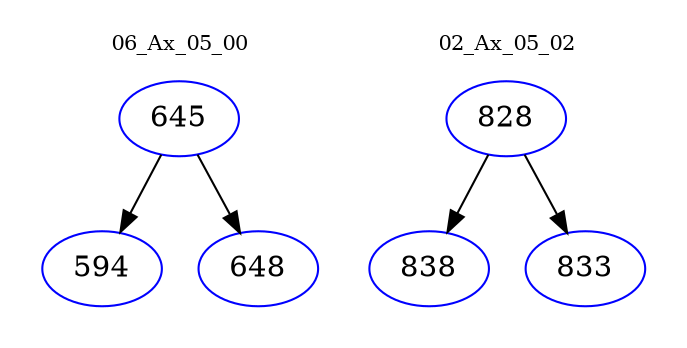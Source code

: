 digraph{
subgraph cluster_0 {
color = white
label = "06_Ax_05_00";
fontsize=10;
T0_645 [label="645", color="blue"]
T0_645 -> T0_594 [color="black"]
T0_594 [label="594", color="blue"]
T0_645 -> T0_648 [color="black"]
T0_648 [label="648", color="blue"]
}
subgraph cluster_1 {
color = white
label = "02_Ax_05_02";
fontsize=10;
T1_828 [label="828", color="blue"]
T1_828 -> T1_838 [color="black"]
T1_838 [label="838", color="blue"]
T1_828 -> T1_833 [color="black"]
T1_833 [label="833", color="blue"]
}
}
